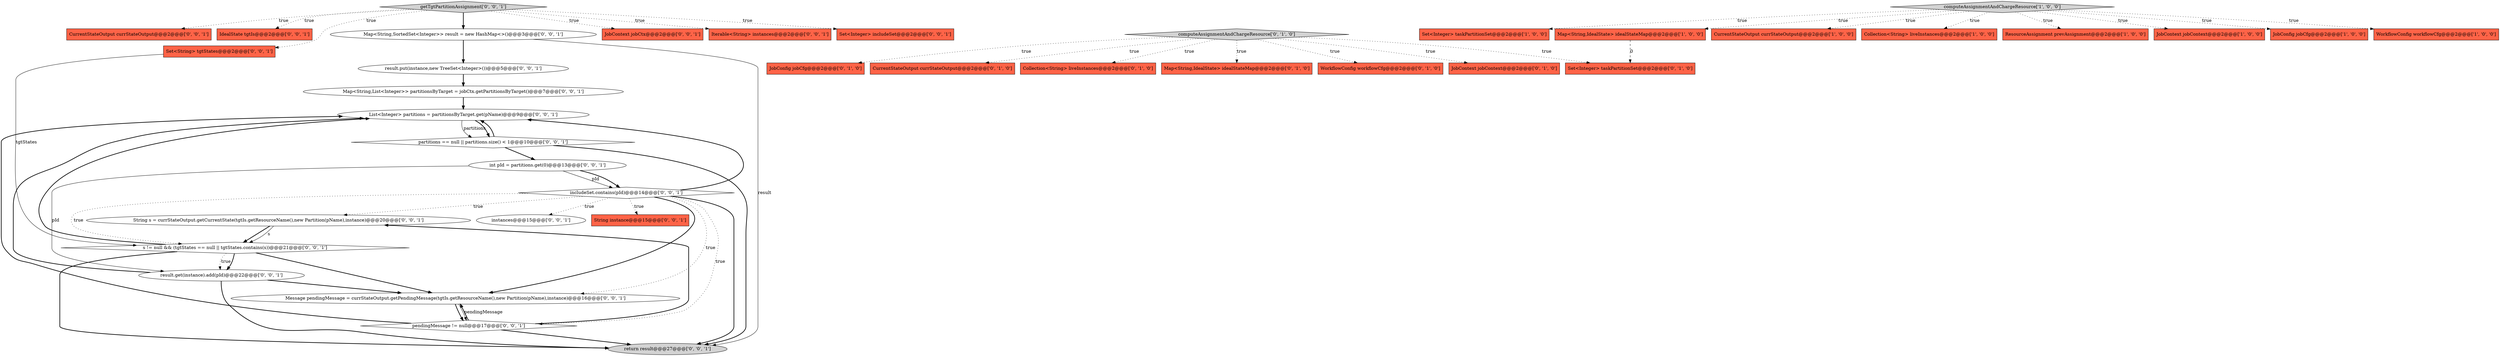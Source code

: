 digraph {
27 [style = filled, label = "getTgtPartitionAssignment['0', '0', '1']", fillcolor = lightgray, shape = diamond image = "AAA0AAABBB3BBB"];
17 [style = filled, label = "CurrentStateOutput currStateOutput@@@2@@@['0', '0', '1']", fillcolor = tomato, shape = box image = "AAA0AAABBB3BBB"];
20 [style = filled, label = "IdealState tgtIs@@@2@@@['0', '0', '1']", fillcolor = tomato, shape = box image = "AAA0AAABBB3BBB"];
18 [style = filled, label = "includeSet.contains(pId)@@@14@@@['0', '0', '1']", fillcolor = white, shape = diamond image = "AAA0AAABBB3BBB"];
23 [style = filled, label = "String s = currStateOutput.getCurrentState(tgtIs.getResourceName(),new Partition(pName),instance)@@@20@@@['0', '0', '1']", fillcolor = white, shape = ellipse image = "AAA0AAABBB3BBB"];
25 [style = filled, label = "result.put(instance,new TreeSet<Integer>())@@@5@@@['0', '0', '1']", fillcolor = white, shape = ellipse image = "AAA0AAABBB3BBB"];
34 [style = filled, label = "List<Integer> partitions = partitionsByTarget.get(pName)@@@9@@@['0', '0', '1']", fillcolor = white, shape = ellipse image = "AAA0AAABBB3BBB"];
11 [style = filled, label = "JobContext jobContext@@@2@@@['0', '1', '0']", fillcolor = tomato, shape = box image = "AAA0AAABBB2BBB"];
33 [style = filled, label = "result.get(instance).add(pId)@@@22@@@['0', '0', '1']", fillcolor = white, shape = ellipse image = "AAA0AAABBB3BBB"];
6 [style = filled, label = "Set<Integer> taskPartitionSet@@@2@@@['1', '0', '0']", fillcolor = tomato, shape = box image = "AAA0AAABBB1BBB"];
37 [style = filled, label = "Map<String,SortedSet<Integer>> result = new HashMap<>()@@@3@@@['0', '0', '1']", fillcolor = white, shape = ellipse image = "AAA0AAABBB3BBB"];
5 [style = filled, label = "computeAssignmentAndChargeResource['1', '0', '0']", fillcolor = lightgray, shape = diamond image = "AAA0AAABBB1BBB"];
12 [style = filled, label = "JobConfig jobCfg@@@2@@@['0', '1', '0']", fillcolor = tomato, shape = box image = "AAA0AAABBB2BBB"];
8 [style = filled, label = "Map<String,IdealState> idealStateMap@@@2@@@['1', '0', '0']", fillcolor = tomato, shape = box image = "AAA1AAABBB1BBB"];
38 [style = filled, label = "int pId = partitions.get(0)@@@13@@@['0', '0', '1']", fillcolor = white, shape = ellipse image = "AAA0AAABBB3BBB"];
0 [style = filled, label = "CurrentStateOutput currStateOutput@@@2@@@['1', '0', '0']", fillcolor = tomato, shape = box image = "AAA0AAABBB1BBB"];
21 [style = filled, label = "instances@@@15@@@['0', '0', '1']", fillcolor = white, shape = ellipse image = "AAA0AAABBB3BBB"];
22 [style = filled, label = "partitions == null || partitions.size() < 1@@@10@@@['0', '0', '1']", fillcolor = white, shape = diamond image = "AAA0AAABBB3BBB"];
14 [style = filled, label = "CurrentStateOutput currStateOutput@@@2@@@['0', '1', '0']", fillcolor = tomato, shape = box image = "AAA0AAABBB2BBB"];
1 [style = filled, label = "Collection<String> liveInstances@@@2@@@['1', '0', '0']", fillcolor = tomato, shape = box image = "AAA0AAABBB1BBB"];
28 [style = filled, label = "Map<String,List<Integer>> partitionsByTarget = jobCtx.getPartitionsByTarget()@@@7@@@['0', '0', '1']", fillcolor = white, shape = ellipse image = "AAA0AAABBB3BBB"];
4 [style = filled, label = "ResourceAssignment prevAssignment@@@2@@@['1', '0', '0']", fillcolor = tomato, shape = box image = "AAA0AAABBB1BBB"];
29 [style = filled, label = "Message pendingMessage = currStateOutput.getPendingMessage(tgtIs.getResourceName(),new Partition(pName),instance)@@@16@@@['0', '0', '1']", fillcolor = white, shape = ellipse image = "AAA0AAABBB3BBB"];
10 [style = filled, label = "Collection<String> liveInstances@@@2@@@['0', '1', '0']", fillcolor = tomato, shape = box image = "AAA0AAABBB2BBB"];
19 [style = filled, label = "return result@@@27@@@['0', '0', '1']", fillcolor = lightgray, shape = ellipse image = "AAA0AAABBB3BBB"];
31 [style = filled, label = "JobContext jobCtx@@@2@@@['0', '0', '1']", fillcolor = tomato, shape = box image = "AAA0AAABBB3BBB"];
13 [style = filled, label = "computeAssignmentAndChargeResource['0', '1', '0']", fillcolor = lightgray, shape = diamond image = "AAA0AAABBB2BBB"];
16 [style = filled, label = "Set<Integer> taskPartitionSet@@@2@@@['0', '1', '0']", fillcolor = tomato, shape = box image = "AAA1AAABBB2BBB"];
15 [style = filled, label = "Map<String,IdealState> idealStateMap@@@2@@@['0', '1', '0']", fillcolor = tomato, shape = box image = "AAA0AAABBB2BBB"];
2 [style = filled, label = "JobContext jobContext@@@2@@@['1', '0', '0']", fillcolor = tomato, shape = box image = "AAA0AAABBB1BBB"];
35 [style = filled, label = "String instance@@@15@@@['0', '0', '1']", fillcolor = tomato, shape = box image = "AAA0AAABBB3BBB"];
36 [style = filled, label = "pendingMessage != null@@@17@@@['0', '0', '1']", fillcolor = white, shape = diamond image = "AAA0AAABBB3BBB"];
9 [style = filled, label = "WorkflowConfig workflowCfg@@@2@@@['0', '1', '0']", fillcolor = tomato, shape = box image = "AAA0AAABBB2BBB"];
26 [style = filled, label = "Iterable<String> instances@@@2@@@['0', '0', '1']", fillcolor = tomato, shape = box image = "AAA0AAABBB3BBB"];
30 [style = filled, label = "Set<String> tgtStates@@@2@@@['0', '0', '1']", fillcolor = tomato, shape = box image = "AAA0AAABBB3BBB"];
3 [style = filled, label = "JobConfig jobCfg@@@2@@@['1', '0', '0']", fillcolor = tomato, shape = box image = "AAA0AAABBB1BBB"];
32 [style = filled, label = "Set<Integer> includeSet@@@2@@@['0', '0', '1']", fillcolor = tomato, shape = box image = "AAA0AAABBB3BBB"];
7 [style = filled, label = "WorkflowConfig workflowCfg@@@2@@@['1', '0', '0']", fillcolor = tomato, shape = box image = "AAA0AAABBB1BBB"];
24 [style = filled, label = "s != null && (tgtStates == null || tgtStates.contains(s))@@@21@@@['0', '0', '1']", fillcolor = white, shape = diamond image = "AAA0AAABBB3BBB"];
29->36 [style = bold, label=""];
13->16 [style = dotted, label="true"];
27->32 [style = dotted, label="true"];
18->35 [style = dotted, label="true"];
25->28 [style = bold, label=""];
8->16 [style = dashed, label="0"];
24->19 [style = bold, label=""];
38->18 [style = solid, label="pId"];
28->34 [style = bold, label=""];
13->12 [style = dotted, label="true"];
29->36 [style = solid, label="pendingMessage"];
30->24 [style = solid, label="tgtStates"];
22->19 [style = bold, label=""];
34->22 [style = solid, label="partitions"];
36->29 [style = bold, label=""];
18->34 [style = bold, label=""];
27->26 [style = dotted, label="true"];
5->1 [style = dotted, label="true"];
18->36 [style = dotted, label="true"];
37->25 [style = bold, label=""];
18->24 [style = dotted, label="true"];
18->21 [style = dotted, label="true"];
18->19 [style = bold, label=""];
5->6 [style = dotted, label="true"];
24->34 [style = bold, label=""];
24->33 [style = dotted, label="true"];
24->29 [style = bold, label=""];
5->0 [style = dotted, label="true"];
5->3 [style = dotted, label="true"];
13->10 [style = dotted, label="true"];
37->19 [style = solid, label="result"];
5->4 [style = dotted, label="true"];
34->22 [style = bold, label=""];
33->29 [style = bold, label=""];
24->33 [style = bold, label=""];
22->38 [style = bold, label=""];
27->30 [style = dotted, label="true"];
18->29 [style = bold, label=""];
23->24 [style = bold, label=""];
38->18 [style = bold, label=""];
27->37 [style = bold, label=""];
36->23 [style = bold, label=""];
13->9 [style = dotted, label="true"];
23->24 [style = solid, label="s"];
38->33 [style = solid, label="pId"];
5->7 [style = dotted, label="true"];
27->20 [style = dotted, label="true"];
27->31 [style = dotted, label="true"];
22->34 [style = bold, label=""];
13->11 [style = dotted, label="true"];
13->15 [style = dotted, label="true"];
27->17 [style = dotted, label="true"];
5->8 [style = dotted, label="true"];
33->19 [style = bold, label=""];
13->14 [style = dotted, label="true"];
33->34 [style = bold, label=""];
36->34 [style = bold, label=""];
36->19 [style = bold, label=""];
5->2 [style = dotted, label="true"];
18->29 [style = dotted, label="true"];
18->23 [style = dotted, label="true"];
}

